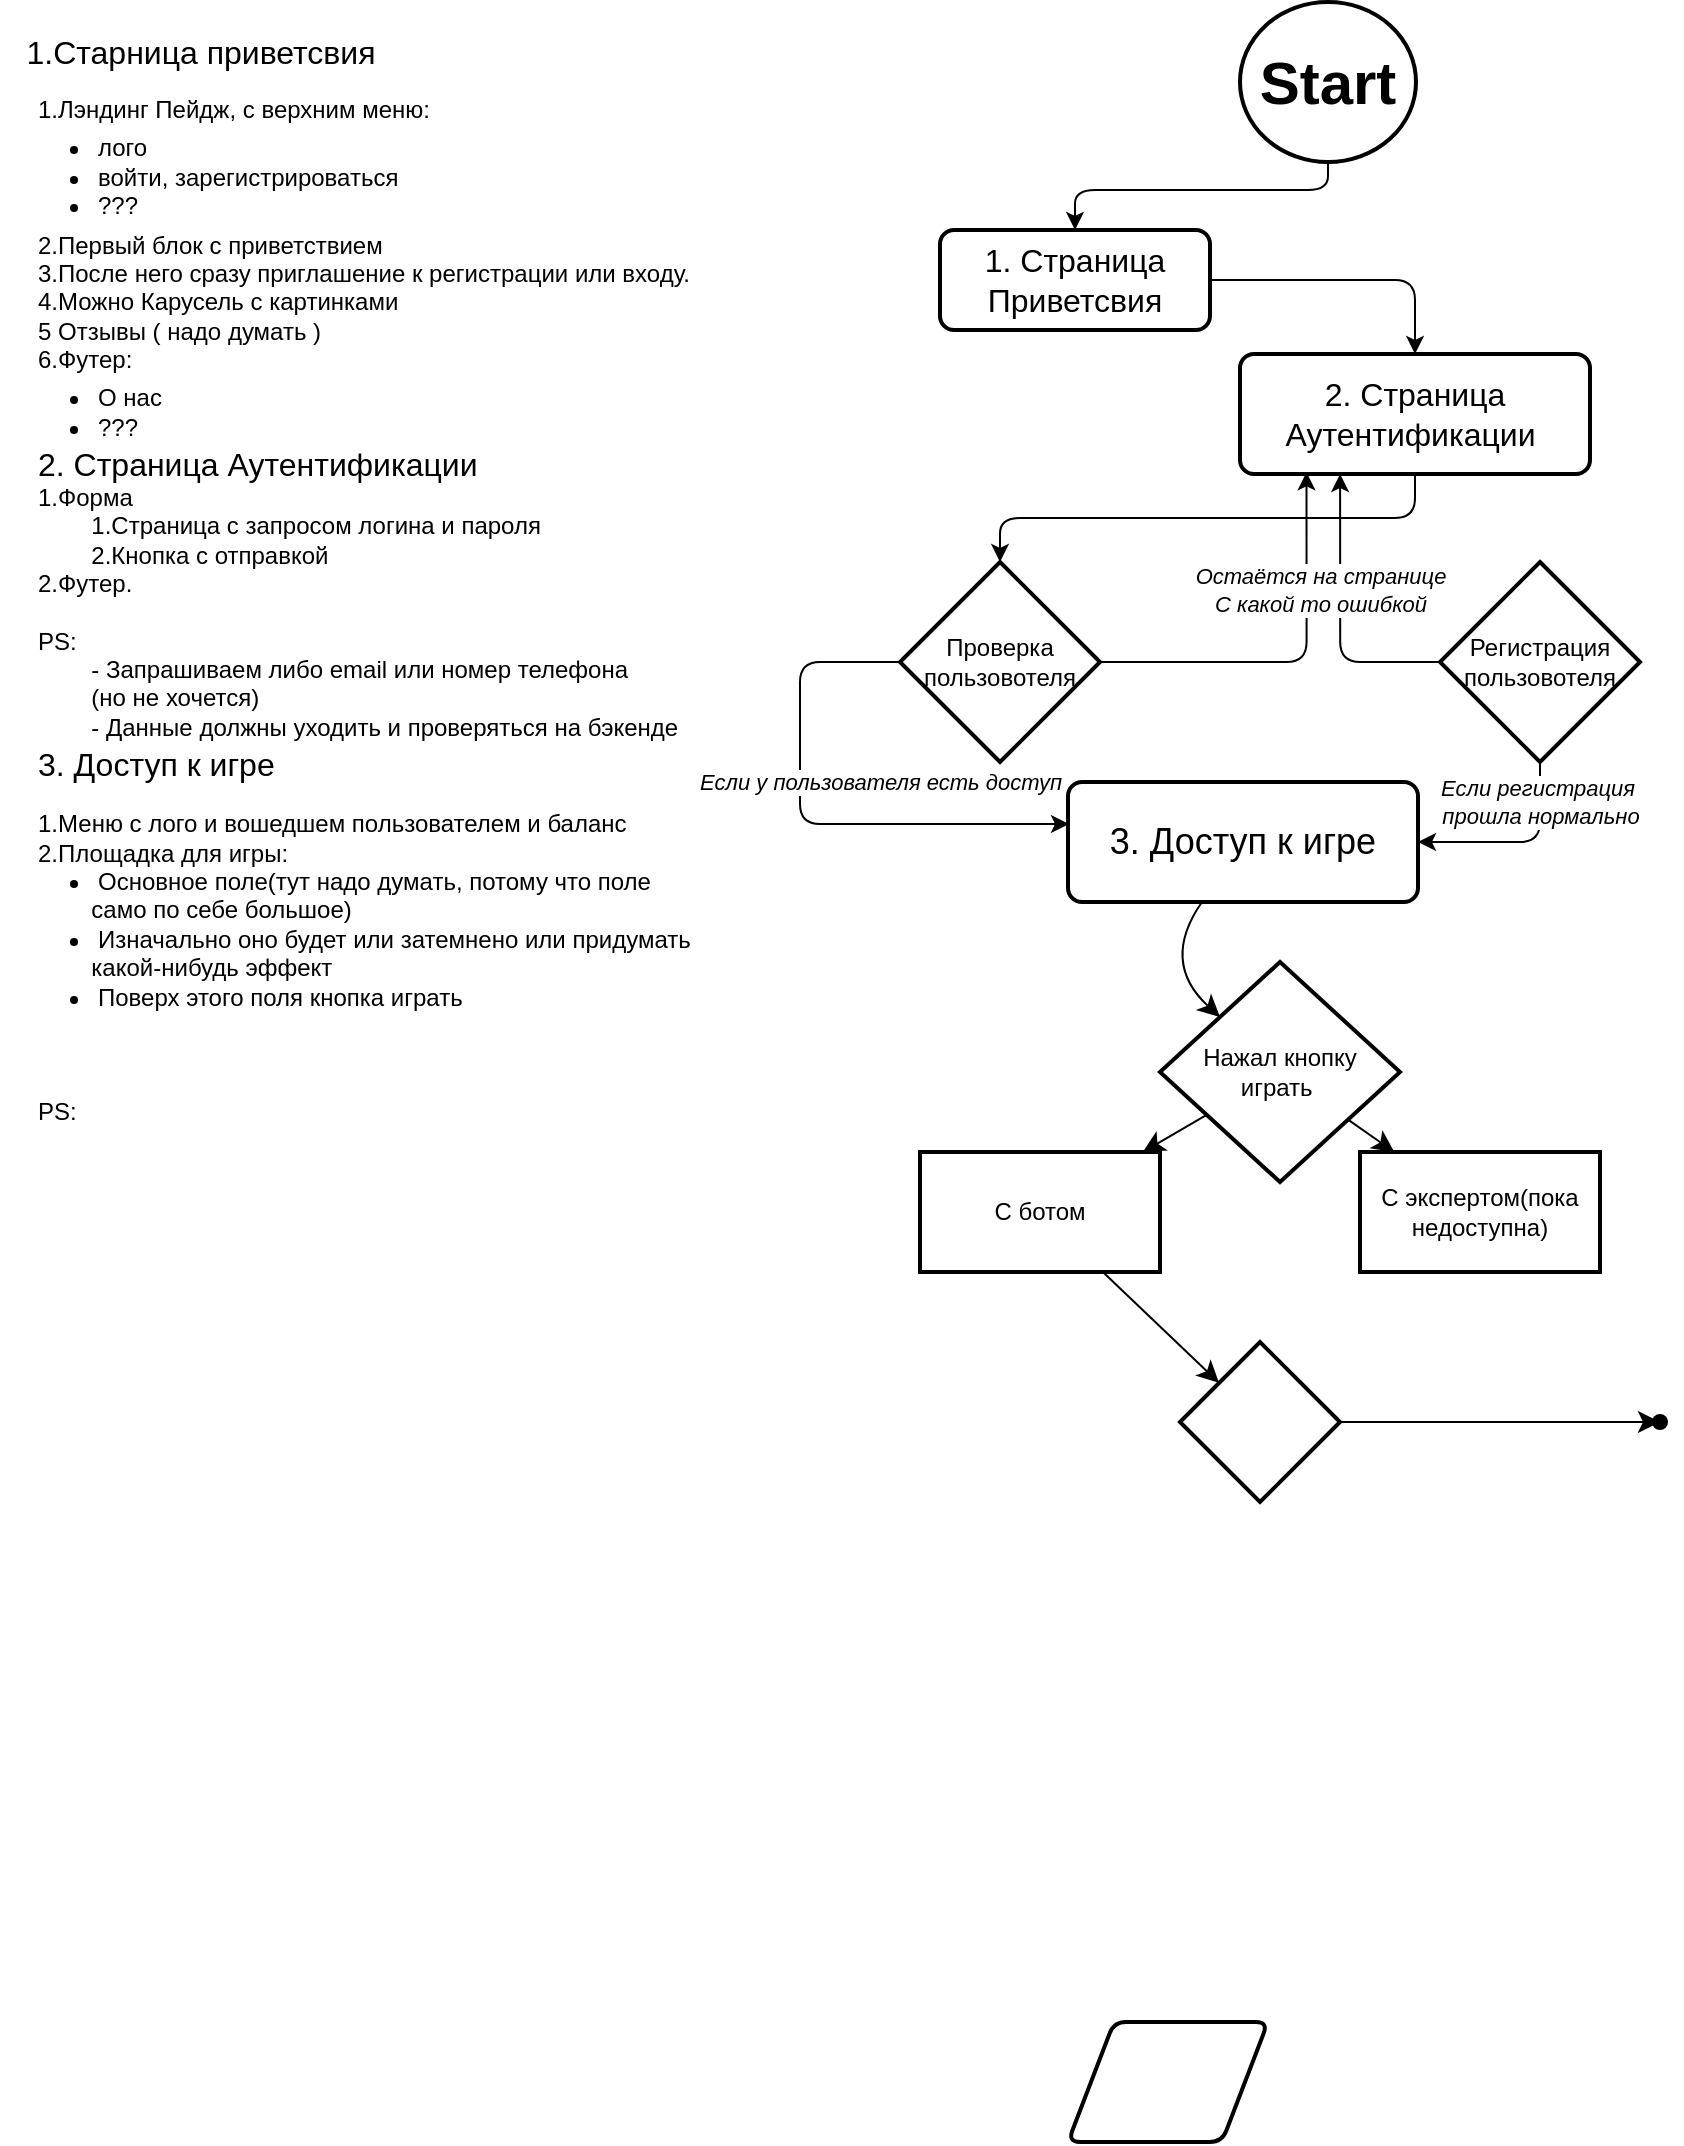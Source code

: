 <mxfile version="24.6.4" type="github">
  <diagram name="Страница — 1" id="wAo10VZih9NeWetnVAsV">
    <mxGraphModel dx="420" dy="842" grid="1" gridSize="10" guides="1" tooltips="1" connect="1" arrows="1" fold="1" page="1" pageScale="1" pageWidth="827" pageHeight="1169" math="0" shadow="0">
      <root>
        <mxCell id="0" />
        <mxCell id="1" parent="0" />
        <mxCell id="ALdWQ-n8G7G-X8uqLfA8-19" value="Если у пользователя есть доступ" style="edgeStyle=orthogonalEdgeStyle;rounded=1;orthogonalLoop=1;jettySize=auto;html=1;exitX=0;exitY=0.5;exitDx=0;exitDy=0;exitPerimeter=0;fontStyle=2;strokeColor=default;align=center;verticalAlign=middle;fontFamily=Helvetica;fontSize=11;fontColor=default;labelBackgroundColor=default;endArrow=classic;curved=0;entryX=0.003;entryY=0.344;entryDx=0;entryDy=0;entryPerimeter=0;" parent="1" target="ALdWQ-n8G7G-X8uqLfA8-17" edge="1">
          <mxGeometry x="0.286" y="21" relative="1" as="geometry">
            <mxPoint x="450" y="340" as="sourcePoint" />
            <mxPoint x="500" y="430" as="targetPoint" />
            <Array as="points">
              <mxPoint x="400" y="340" />
              <mxPoint x="400" y="421" />
              <mxPoint x="535" y="421" />
            </Array>
            <mxPoint as="offset" />
          </mxGeometry>
        </mxCell>
        <mxCell id="ALdWQ-n8G7G-X8uqLfA8-21" style="edgeStyle=orthogonalEdgeStyle;shape=connector;curved=0;rounded=1;orthogonalLoop=1;jettySize=auto;html=1;exitX=1;exitY=0.5;exitDx=0;exitDy=0;exitPerimeter=0;entryX=0.19;entryY=0.986;entryDx=0;entryDy=0;strokeColor=default;align=center;verticalAlign=middle;fontFamily=Helvetica;fontSize=11;fontColor=default;fontStyle=2;labelBackgroundColor=default;endArrow=classic;entryPerimeter=0;" parent="1" source="ALdWQ-n8G7G-X8uqLfA8-1" target="ALdWQ-n8G7G-X8uqLfA8-9" edge="1">
          <mxGeometry relative="1" as="geometry" />
        </mxCell>
        <mxCell id="ALdWQ-n8G7G-X8uqLfA8-1" value="Проверка пользовотеля" style="strokeWidth=2;html=1;shape=mxgraph.flowchart.decision;whiteSpace=wrap;" parent="1" vertex="1">
          <mxGeometry x="450" y="290" width="100" height="100" as="geometry" />
        </mxCell>
        <mxCell id="ALdWQ-n8G7G-X8uqLfA8-2" value="" style="shape=parallelogram;html=1;strokeWidth=2;perimeter=parallelogramPerimeter;whiteSpace=wrap;rounded=1;arcSize=12;size=0.23;" parent="1" vertex="1">
          <mxGeometry x="534" y="1020" width="100" height="60" as="geometry" />
        </mxCell>
        <mxCell id="ALdWQ-n8G7G-X8uqLfA8-10" style="edgeStyle=orthogonalEdgeStyle;rounded=1;orthogonalLoop=1;jettySize=auto;html=1;entryX=0.5;entryY=0;entryDx=0;entryDy=0;strokeColor=default;align=center;verticalAlign=middle;fontFamily=Helvetica;fontSize=11;fontColor=default;labelBackgroundColor=default;endArrow=classic;curved=0;" parent="1" source="ALdWQ-n8G7G-X8uqLfA8-3" target="ALdWQ-n8G7G-X8uqLfA8-9" edge="1">
          <mxGeometry relative="1" as="geometry" />
        </mxCell>
        <mxCell id="ALdWQ-n8G7G-X8uqLfA8-3" value="&lt;font style=&quot;font-size: 16px;&quot;&gt;1. Страница Приветсвия&lt;/font&gt;" style="rounded=1;whiteSpace=wrap;html=1;absoluteArcSize=1;arcSize=14;strokeWidth=2;" parent="1" vertex="1">
          <mxGeometry x="470" y="124" width="135" height="50" as="geometry" />
        </mxCell>
        <mxCell id="ALdWQ-n8G7G-X8uqLfA8-5" style="edgeStyle=orthogonalEdgeStyle;rounded=1;orthogonalLoop=1;jettySize=auto;html=1;exitX=0.5;exitY=1;exitDx=0;exitDy=0;exitPerimeter=0;entryX=0.5;entryY=0;entryDx=0;entryDy=0;strokeColor=default;align=center;verticalAlign=middle;fontFamily=Helvetica;fontSize=11;fontColor=default;labelBackgroundColor=default;endArrow=classic;curved=0;" parent="1" source="ALdWQ-n8G7G-X8uqLfA8-4" target="ALdWQ-n8G7G-X8uqLfA8-3" edge="1">
          <mxGeometry relative="1" as="geometry">
            <Array as="points">
              <mxPoint x="664" y="104" />
              <mxPoint x="537" y="104" />
            </Array>
          </mxGeometry>
        </mxCell>
        <mxCell id="ALdWQ-n8G7G-X8uqLfA8-4" value="&lt;font style=&quot;font-size: 30px;&quot;&gt;&lt;b&gt;Start&lt;/b&gt;&lt;/font&gt;" style="strokeWidth=2;html=1;shape=mxgraph.flowchart.start_2;whiteSpace=wrap;" parent="1" vertex="1">
          <mxGeometry x="620" y="10" width="88" height="80" as="geometry" />
        </mxCell>
        <mxCell id="ALdWQ-n8G7G-X8uqLfA8-7" value="1.Старница приветсвия" style="text;html=1;align=center;verticalAlign=middle;resizable=0;points=[];autosize=1;strokeColor=none;fillColor=none;fontSize=16;" parent="1" vertex="1">
          <mxGeometry y="20" width="200" height="30" as="geometry" />
        </mxCell>
        <mxCell id="ALdWQ-n8G7G-X8uqLfA8-8" value="&lt;span style=&quot;background-color: initial;&quot;&gt;1.Лэндинг Пейдж, с&amp;nbsp;&lt;/span&gt;&lt;span style=&quot;background-color: initial;&quot;&gt;верхним меню:&lt;/span&gt;&lt;br&gt;&lt;div&gt;&lt;div&gt;&lt;ul style=&quot;padding-left: 30px; margin-top: 5px; padding-bottom: 0px; margin-bottom: 5px;&quot;&gt;&lt;li&gt;&lt;span style=&quot;background-color: initial;&quot;&gt;лого&lt;/span&gt;&lt;/li&gt;&lt;li&gt;войти, зарегистрироваться&lt;/li&gt;&lt;li&gt;???&lt;/li&gt;&lt;/ul&gt;&lt;/div&gt;&lt;div&gt;&lt;span style=&quot;background-color: initial;&quot;&gt;2.Первый блок с приветствием&lt;/span&gt;&lt;br&gt;&lt;/div&gt;&lt;div&gt;3.После него сразу приглашение&amp;nbsp;&lt;span style=&quot;background-color: initial;&quot;&gt;к регистрации&amp;nbsp;&lt;/span&gt;&lt;span style=&quot;background-color: initial;&quot;&gt;или входу.&lt;/span&gt;&lt;/div&gt;&lt;div&gt;4.Можно Карусель с картинками&lt;/div&gt;&lt;div&gt;5 Отзывы ( надо думать )&lt;/div&gt;&lt;div&gt;6.Футер:&lt;/div&gt;&lt;div&gt;&lt;ul style=&quot;margin-top: 5px; margin-bottom: 5px; padding-left: 30px;&quot;&gt;&lt;li&gt;О нас&lt;/li&gt;&lt;li&gt;???&lt;/li&gt;&lt;/ul&gt;&lt;div&gt;&lt;br&gt;&lt;/div&gt;&lt;div&gt;&lt;br&gt;&lt;/div&gt;&lt;/div&gt;&lt;/div&gt;" style="text;html=1;align=left;verticalAlign=middle;resizable=0;points=[];autosize=1;strokeColor=none;fillColor=none;" parent="1" vertex="1">
          <mxGeometry x="17" y="50" width="350" height="220" as="geometry" />
        </mxCell>
        <mxCell id="ALdWQ-n8G7G-X8uqLfA8-9" value="&lt;font style=&quot;font-size: 16px;&quot;&gt;2. Страница Аутентификации&amp;nbsp;&lt;/font&gt;" style="rounded=1;whiteSpace=wrap;html=1;absoluteArcSize=1;arcSize=14;strokeWidth=2;" parent="1" vertex="1">
          <mxGeometry x="620" y="186" width="175" height="60" as="geometry" />
        </mxCell>
        <mxCell id="ALdWQ-n8G7G-X8uqLfA8-11" value="2. Страница Аутентификации" style="text;align=left;verticalAlign=middle;resizable=0;points=[];autosize=1;strokeColor=none;fillColor=none;fontSize=16;" parent="1" vertex="1">
          <mxGeometry x="17" y="225" width="240" height="30" as="geometry" />
        </mxCell>
        <mxCell id="ALdWQ-n8G7G-X8uqLfA8-12" value="&lt;div&gt;&lt;span style=&quot;background-color: initial;&quot;&gt;1.Форма&lt;/span&gt;&lt;br&gt;&lt;/div&gt;&lt;span style=&quot;white-space: pre;&quot;&gt;&#x9;&lt;/span&gt;1.Страница с запросом логина и пароля&lt;div&gt;&lt;span style=&quot;white-space: pre;&quot;&gt;&#x9;&lt;/span&gt;2.Кнопка с отправкой&lt;/div&gt;&lt;div&gt;2.Футер.&lt;/div&gt;&lt;div&gt;&lt;br&gt;&lt;/div&gt;&lt;div&gt;PS:&lt;/div&gt;&lt;div&gt;&lt;span style=&quot;white-space: pre;&quot;&gt;&#x9;&lt;/span&gt;- Запрашиваем либо email или номер телефона&amp;nbsp;&lt;/div&gt;&lt;div&gt;&lt;span style=&quot;white-space: pre;&quot;&gt;&#x9;&lt;/span&gt;(&lt;span style=&quot;background-color: initial;&quot;&gt;но не хочется)&lt;/span&gt;&lt;/div&gt;&lt;div&gt;&lt;div&gt;&lt;span style=&quot;white-space: pre;&quot;&gt;&#x9;&lt;/span&gt;- Данные должны уходить и проверяться на бэкенде&lt;/div&gt;&lt;/div&gt;" style="text;html=1;align=left;verticalAlign=middle;resizable=0;points=[];autosize=1;strokeColor=none;fillColor=none;" parent="1" vertex="1">
          <mxGeometry x="17" y="245" width="340" height="140" as="geometry" />
        </mxCell>
        <mxCell id="ALdWQ-n8G7G-X8uqLfA8-13" style="edgeStyle=orthogonalEdgeStyle;rounded=1;orthogonalLoop=1;jettySize=auto;html=1;exitX=0.5;exitY=1;exitDx=0;exitDy=0;entryX=0.5;entryY=0;entryDx=0;entryDy=0;entryPerimeter=0;curved=0;startArrow=none;startFill=0;" parent="1" source="ALdWQ-n8G7G-X8uqLfA8-9" target="ALdWQ-n8G7G-X8uqLfA8-1" edge="1">
          <mxGeometry relative="1" as="geometry" />
        </mxCell>
        <mxCell id="ALdWQ-n8G7G-X8uqLfA8-25" style="edgeStyle=orthogonalEdgeStyle;shape=connector;curved=0;rounded=1;orthogonalLoop=1;jettySize=auto;html=1;exitX=0.5;exitY=1;exitDx=0;exitDy=0;exitPerimeter=0;entryX=1;entryY=0.5;entryDx=0;entryDy=0;strokeColor=default;align=center;verticalAlign=middle;fontFamily=Helvetica;fontSize=11;fontColor=default;fontStyle=2;labelBackgroundColor=default;endArrow=classic;" parent="1" source="ALdWQ-n8G7G-X8uqLfA8-15" target="ALdWQ-n8G7G-X8uqLfA8-17" edge="1">
          <mxGeometry relative="1" as="geometry" />
        </mxCell>
        <mxCell id="ALdWQ-n8G7G-X8uqLfA8-28" value="Если регистрация&amp;nbsp;&lt;div&gt;прошла нормально&lt;/div&gt;" style="edgeLabel;html=1;align=center;verticalAlign=middle;resizable=0;points=[];fontFamily=Helvetica;fontSize=11;fontColor=default;fontStyle=2;labelBackgroundColor=default;" parent="ALdWQ-n8G7G-X8uqLfA8-25" vertex="1" connectable="0">
          <mxGeometry x="0.067" y="-2" relative="1" as="geometry">
            <mxPoint x="14" y="-18" as="offset" />
          </mxGeometry>
        </mxCell>
        <mxCell id="ALdWQ-n8G7G-X8uqLfA8-26" style="edgeStyle=orthogonalEdgeStyle;shape=connector;curved=0;rounded=1;orthogonalLoop=1;jettySize=auto;html=1;exitX=0;exitY=0.5;exitDx=0;exitDy=0;exitPerimeter=0;strokeColor=default;align=center;verticalAlign=middle;fontFamily=Helvetica;fontSize=11;fontColor=default;fontStyle=2;labelBackgroundColor=default;endArrow=classic;entryX=0.286;entryY=1;entryDx=0;entryDy=0;entryPerimeter=0;" parent="1" source="ALdWQ-n8G7G-X8uqLfA8-15" target="ALdWQ-n8G7G-X8uqLfA8-9" edge="1">
          <mxGeometry relative="1" as="geometry">
            <mxPoint x="670" y="250" as="targetPoint" />
          </mxGeometry>
        </mxCell>
        <mxCell id="ALdWQ-n8G7G-X8uqLfA8-27" value="Остаётся на странице&lt;div&gt;С какой то ошибкой&lt;/div&gt;" style="edgeLabel;html=1;align=center;verticalAlign=middle;resizable=0;points=[];fontFamily=Helvetica;fontSize=11;fontColor=default;fontStyle=2;labelBackgroundColor=default;" parent="ALdWQ-n8G7G-X8uqLfA8-26" vertex="1" connectable="0">
          <mxGeometry x="0.192" relative="1" as="geometry">
            <mxPoint x="-10" as="offset" />
          </mxGeometry>
        </mxCell>
        <mxCell id="ALdWQ-n8G7G-X8uqLfA8-15" value="Регистрация пользовотеля" style="strokeWidth=2;html=1;shape=mxgraph.flowchart.decision;whiteSpace=wrap;" parent="1" vertex="1">
          <mxGeometry x="720" y="290" width="100" height="100" as="geometry" />
        </mxCell>
        <mxCell id="T0BodAbVlFInUynugW2P-4" value="" style="edgeStyle=none;curved=1;rounded=0;orthogonalLoop=1;jettySize=auto;html=1;fontSize=12;startSize=8;endSize=8;" edge="1" parent="1" target="T0BodAbVlFInUynugW2P-3">
          <mxGeometry relative="1" as="geometry">
            <mxPoint x="601" y="460" as="sourcePoint" />
            <Array as="points">
              <mxPoint x="580" y="490" />
            </Array>
          </mxGeometry>
        </mxCell>
        <mxCell id="ALdWQ-n8G7G-X8uqLfA8-17" value="&lt;span style=&quot;font-size: 18px;&quot;&gt;3. Доступ к игре&lt;/span&gt;" style="rounded=1;whiteSpace=wrap;html=1;absoluteArcSize=1;arcSize=14;strokeWidth=2;" parent="1" vertex="1">
          <mxGeometry x="534" y="400" width="175" height="60" as="geometry" />
        </mxCell>
        <mxCell id="ALdWQ-n8G7G-X8uqLfA8-32" value="3. Доступ к игре" style="text;align=left;verticalAlign=middle;resizable=0;points=[];autosize=1;strokeColor=none;fillColor=none;fontSize=16;" parent="1" vertex="1">
          <mxGeometry x="17" y="375" width="140" height="30" as="geometry" />
        </mxCell>
        <mxCell id="ALdWQ-n8G7G-X8uqLfA8-33" value="&lt;div&gt;&lt;span style=&quot;background-color: initial;&quot;&gt;1.Меню с лого и вошедшем пользователем и баланс&lt;/span&gt;&lt;/div&gt;&lt;div&gt;2.Площадка для игры:&lt;/div&gt;&lt;div&gt;&lt;ul style=&quot;padding-left: 30px; margin-top: 0px; margin-bottom: 0px;&quot;&gt;&lt;li&gt;Основное поле(тут надо думать, потому что поле&amp;nbsp;&lt;/li&gt;&lt;/ul&gt;&lt;span style=&quot;background-color: initial;&quot;&gt;&lt;span style=&quot;white-space: pre;&quot;&gt;&#x9;&lt;/span&gt;само по себе большое)&amp;nbsp;&lt;/span&gt;&lt;br&gt;&lt;ul style=&quot;padding-left: 30px; margin-top: 0px; margin-bottom: 0px;&quot;&gt;&lt;li&gt;Изначально оно будет или затемнено или придумать&lt;/li&gt;&lt;/ul&gt;&lt;span style=&quot;background-color: initial;&quot;&gt;&lt;span style=&quot;white-space: pre;&quot;&gt;&#x9;&lt;/span&gt;какой-нибудь эффект&amp;nbsp;&lt;/span&gt;&lt;/div&gt;&lt;div&gt;&lt;ul style=&quot;padding-left: 30px; margin-top: 0px; margin-bottom: 0px;&quot;&gt;&lt;li&gt;Поверх этого поля кнопка играть&lt;/li&gt;&lt;/ul&gt;&lt;div&gt;&lt;br&gt;&lt;/div&gt;&lt;/div&gt;&lt;div&gt;&lt;br&gt;&lt;/div&gt;&lt;div&gt;&lt;br&gt;&lt;/div&gt;&lt;div&gt;PS:&lt;br&gt;&lt;div&gt;&lt;br&gt;&lt;/div&gt;&lt;/div&gt;" style="text;html=1;align=left;verticalAlign=middle;resizable=0;points=[];autosize=1;strokeColor=none;fillColor=none;" parent="1" vertex="1">
          <mxGeometry x="17" y="405" width="350" height="190" as="geometry" />
        </mxCell>
        <mxCell id="T0BodAbVlFInUynugW2P-6" value="" style="edgeStyle=none;curved=1;rounded=0;orthogonalLoop=1;jettySize=auto;html=1;fontSize=12;startSize=8;endSize=8;" edge="1" parent="1" source="T0BodAbVlFInUynugW2P-3" target="T0BodAbVlFInUynugW2P-5">
          <mxGeometry relative="1" as="geometry" />
        </mxCell>
        <mxCell id="T0BodAbVlFInUynugW2P-9" value="" style="edgeStyle=none;curved=1;rounded=0;orthogonalLoop=1;jettySize=auto;html=1;fontSize=12;startSize=8;endSize=8;" edge="1" parent="1" source="T0BodAbVlFInUynugW2P-3" target="T0BodAbVlFInUynugW2P-8">
          <mxGeometry relative="1" as="geometry" />
        </mxCell>
        <mxCell id="T0BodAbVlFInUynugW2P-3" value="Нажал кнопку играть&amp;nbsp;" style="rhombus;whiteSpace=wrap;html=1;rounded=1;arcSize=0;strokeWidth=2;" vertex="1" parent="1">
          <mxGeometry x="580" y="490" width="120" height="110" as="geometry" />
        </mxCell>
        <mxCell id="T0BodAbVlFInUynugW2P-11" value="" style="edgeStyle=none;curved=1;rounded=0;orthogonalLoop=1;jettySize=auto;html=1;fontSize=12;startSize=8;endSize=8;" edge="1" parent="1" source="T0BodAbVlFInUynugW2P-5" target="T0BodAbVlFInUynugW2P-10">
          <mxGeometry relative="1" as="geometry" />
        </mxCell>
        <mxCell id="T0BodAbVlFInUynugW2P-5" value="С ботом" style="whiteSpace=wrap;html=1;rounded=1;arcSize=0;strokeWidth=2;" vertex="1" parent="1">
          <mxGeometry x="460" y="585" width="120" height="60" as="geometry" />
        </mxCell>
        <mxCell id="T0BodAbVlFInUynugW2P-8" value="С экспертом(пока недоступна)" style="whiteSpace=wrap;html=1;rounded=1;arcSize=0;strokeWidth=2;" vertex="1" parent="1">
          <mxGeometry x="680" y="585" width="120" height="60" as="geometry" />
        </mxCell>
        <mxCell id="T0BodAbVlFInUynugW2P-13" value="" style="edgeStyle=none;curved=1;rounded=0;orthogonalLoop=1;jettySize=auto;html=1;fontSize=12;startSize=8;endSize=8;" edge="1" parent="1" source="T0BodAbVlFInUynugW2P-10" target="T0BodAbVlFInUynugW2P-12">
          <mxGeometry relative="1" as="geometry" />
        </mxCell>
        <mxCell id="T0BodAbVlFInUynugW2P-10" value="" style="rhombus;whiteSpace=wrap;html=1;rounded=1;arcSize=0;strokeWidth=2;" vertex="1" parent="1">
          <mxGeometry x="590" y="680" width="80" height="80" as="geometry" />
        </mxCell>
        <mxCell id="T0BodAbVlFInUynugW2P-12" value="" style="shape=waypoint;sketch=0;size=6;pointerEvents=1;points=[];fillColor=default;resizable=0;rotatable=0;perimeter=centerPerimeter;snapToPoint=1;rounded=1;arcSize=0;strokeWidth=2;" vertex="1" parent="1">
          <mxGeometry x="820" y="710" width="20" height="20" as="geometry" />
        </mxCell>
      </root>
    </mxGraphModel>
  </diagram>
</mxfile>
